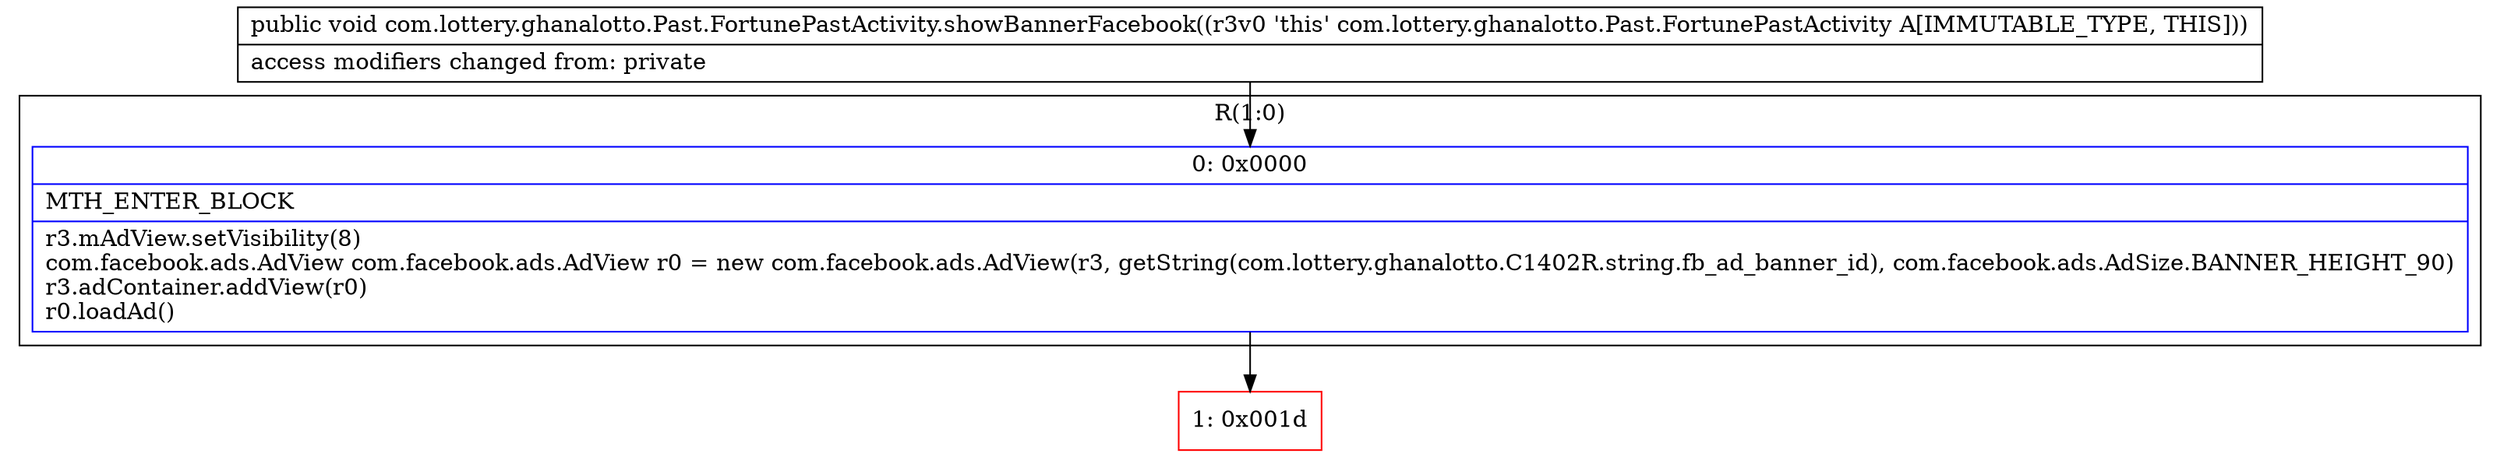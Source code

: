 digraph "CFG forcom.lottery.ghanalotto.Past.FortunePastActivity.showBannerFacebook()V" {
subgraph cluster_Region_2041798220 {
label = "R(1:0)";
node [shape=record,color=blue];
Node_0 [shape=record,label="{0\:\ 0x0000|MTH_ENTER_BLOCK\l|r3.mAdView.setVisibility(8)\lcom.facebook.ads.AdView com.facebook.ads.AdView r0 = new com.facebook.ads.AdView(r3, getString(com.lottery.ghanalotto.C1402R.string.fb_ad_banner_id), com.facebook.ads.AdSize.BANNER_HEIGHT_90)\lr3.adContainer.addView(r0)\lr0.loadAd()\l}"];
}
Node_1 [shape=record,color=red,label="{1\:\ 0x001d}"];
MethodNode[shape=record,label="{public void com.lottery.ghanalotto.Past.FortunePastActivity.showBannerFacebook((r3v0 'this' com.lottery.ghanalotto.Past.FortunePastActivity A[IMMUTABLE_TYPE, THIS]))  | access modifiers changed from: private\l}"];
MethodNode -> Node_0;
Node_0 -> Node_1;
}

